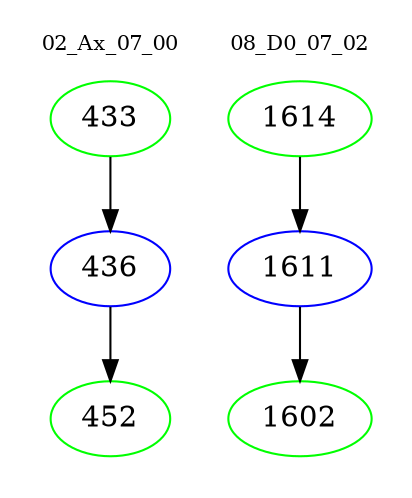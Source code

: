 digraph{
subgraph cluster_0 {
color = white
label = "02_Ax_07_00";
fontsize=10;
T0_433 [label="433", color="green"]
T0_433 -> T0_436 [color="black"]
T0_436 [label="436", color="blue"]
T0_436 -> T0_452 [color="black"]
T0_452 [label="452", color="green"]
}
subgraph cluster_1 {
color = white
label = "08_D0_07_02";
fontsize=10;
T1_1614 [label="1614", color="green"]
T1_1614 -> T1_1611 [color="black"]
T1_1611 [label="1611", color="blue"]
T1_1611 -> T1_1602 [color="black"]
T1_1602 [label="1602", color="green"]
}
}

